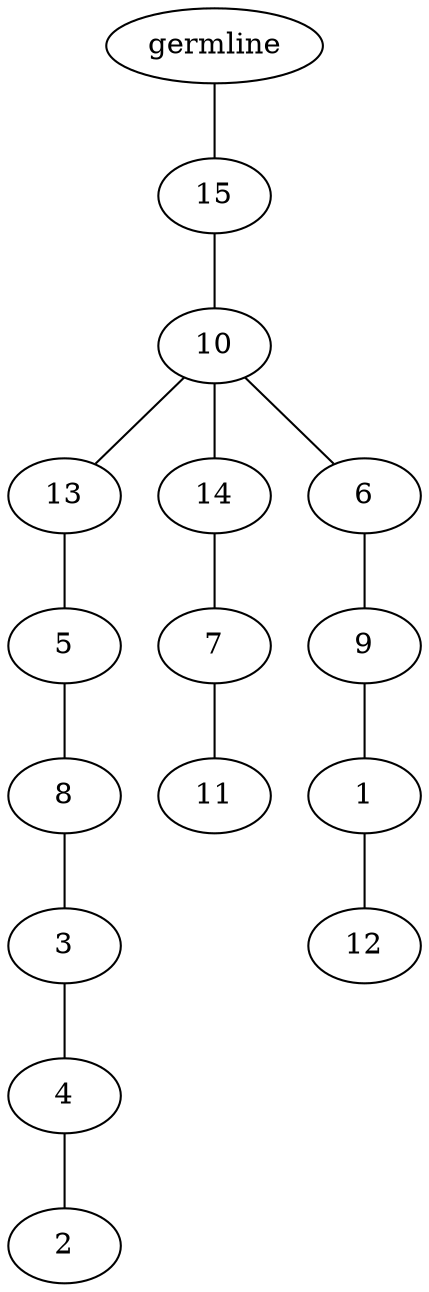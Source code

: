 graph tree {
    "139882556430464" [label="germline"];
    "139882556368496" [label="15"];
    "139882556368112" [label="10"];
    "139882556368256" [label="13"];
    "139882556369120" [label="5"];
    "139882556369552" [label="8"];
    "139882556302768" [label="3"];
    "139882556303056" [label="4"];
    "139882556303344" [label="2"];
    "139882556369744" [label="14"];
    "139882556368736" [label="7"];
    "139882556370896" [label="11"];
    "139882556369504" [label="6"];
    "139882556370608" [label="9"];
    "139882556370416" [label="1"];
    "139882556370752" [label="12"];
    "139882556430464" -- "139882556368496";
    "139882556368496" -- "139882556368112";
    "139882556368112" -- "139882556368256";
    "139882556368112" -- "139882556369744";
    "139882556368112" -- "139882556369504";
    "139882556368256" -- "139882556369120";
    "139882556369120" -- "139882556369552";
    "139882556369552" -- "139882556302768";
    "139882556302768" -- "139882556303056";
    "139882556303056" -- "139882556303344";
    "139882556369744" -- "139882556368736";
    "139882556368736" -- "139882556370896";
    "139882556369504" -- "139882556370608";
    "139882556370608" -- "139882556370416";
    "139882556370416" -- "139882556370752";
}
